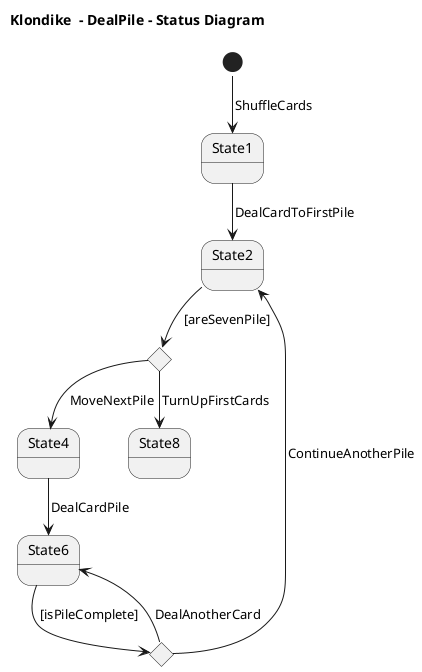 @startuml CUDealPile
!pragma layout smetana
title Klondike  - DealPile - Status Diagram

state State1
state State2
state State3  <<choice>>
state State4
state State6
state State5 <<choice>>
state State8

[*] --> State1: ShuffleCards
State1 --> State2: DealCardToFirstPile
State2 --> State3: [areSevenPile]
State3 --> State4: MoveNextPile
State4 --> State6: DealCardPile
State6 --> State5: [isPileComplete]
State5 --> State6: DealAnotherCard
State5 --> State2: ContinueAnotherPile
State3 --> State8: TurnUpFirstCards

@enduml
